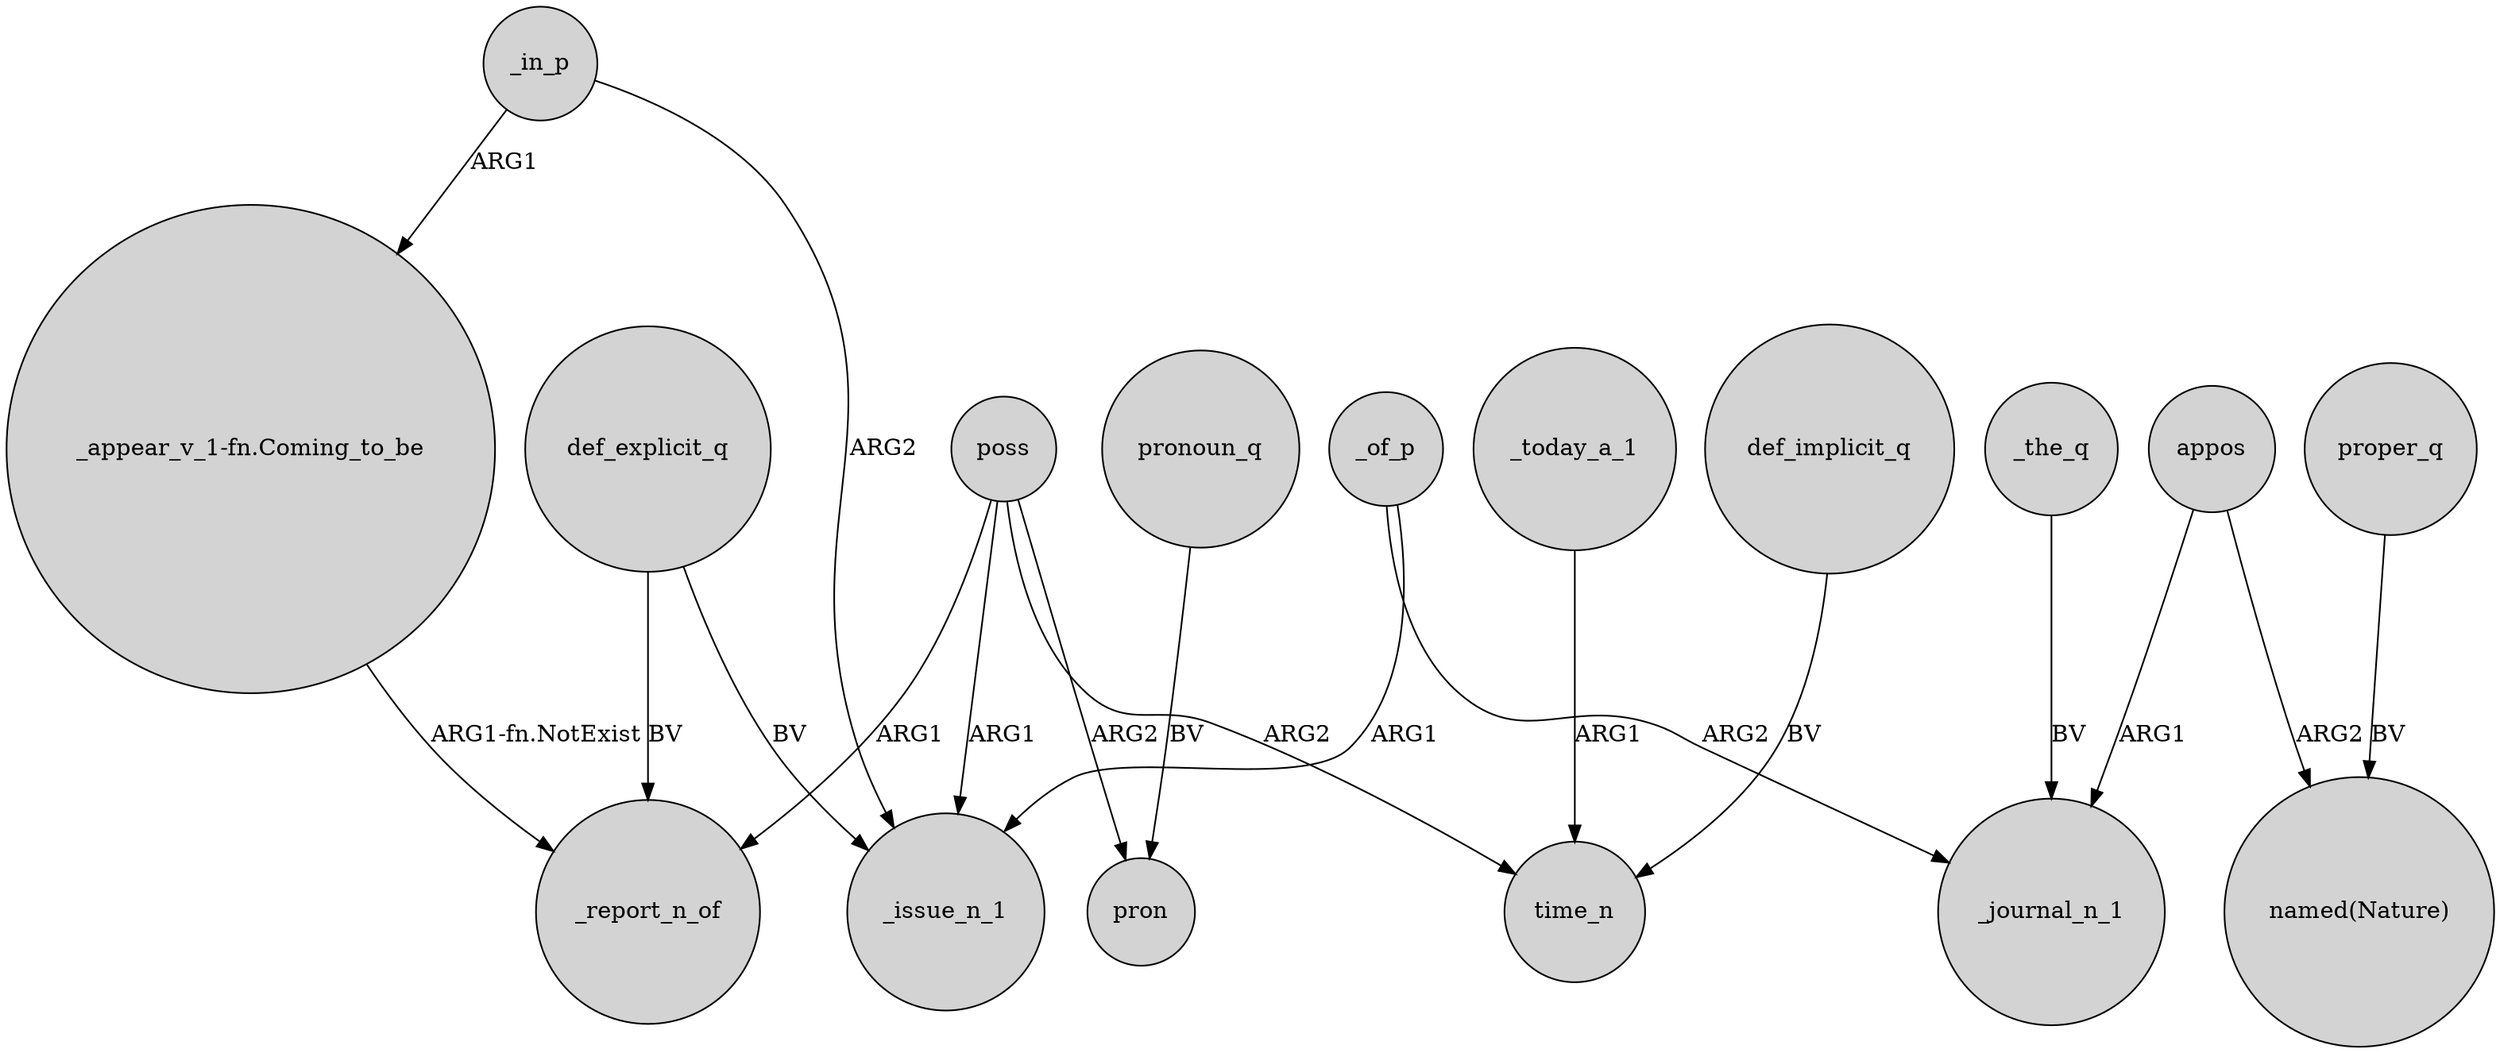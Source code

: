digraph {
	node [shape=circle style=filled]
	_of_p -> _issue_n_1 [label=ARG1]
	_in_p -> _issue_n_1 [label=ARG2]
	poss -> time_n [label=ARG2]
	appos -> "named(Nature)" [label=ARG2]
	_the_q -> _journal_n_1 [label=BV]
	def_explicit_q -> _issue_n_1 [label=BV]
	proper_q -> "named(Nature)" [label=BV]
	_today_a_1 -> time_n [label=ARG1]
	poss -> pron [label=ARG2]
	pronoun_q -> pron [label=BV]
	_of_p -> _journal_n_1 [label=ARG2]
	poss -> _report_n_of [label=ARG1]
	appos -> _journal_n_1 [label=ARG1]
	def_explicit_q -> _report_n_of [label=BV]
	poss -> _issue_n_1 [label=ARG1]
	def_implicit_q -> time_n [label=BV]
	_in_p -> "_appear_v_1-fn.Coming_to_be" [label=ARG1]
	"_appear_v_1-fn.Coming_to_be" -> _report_n_of [label="ARG1-fn.NotExist"]
}
